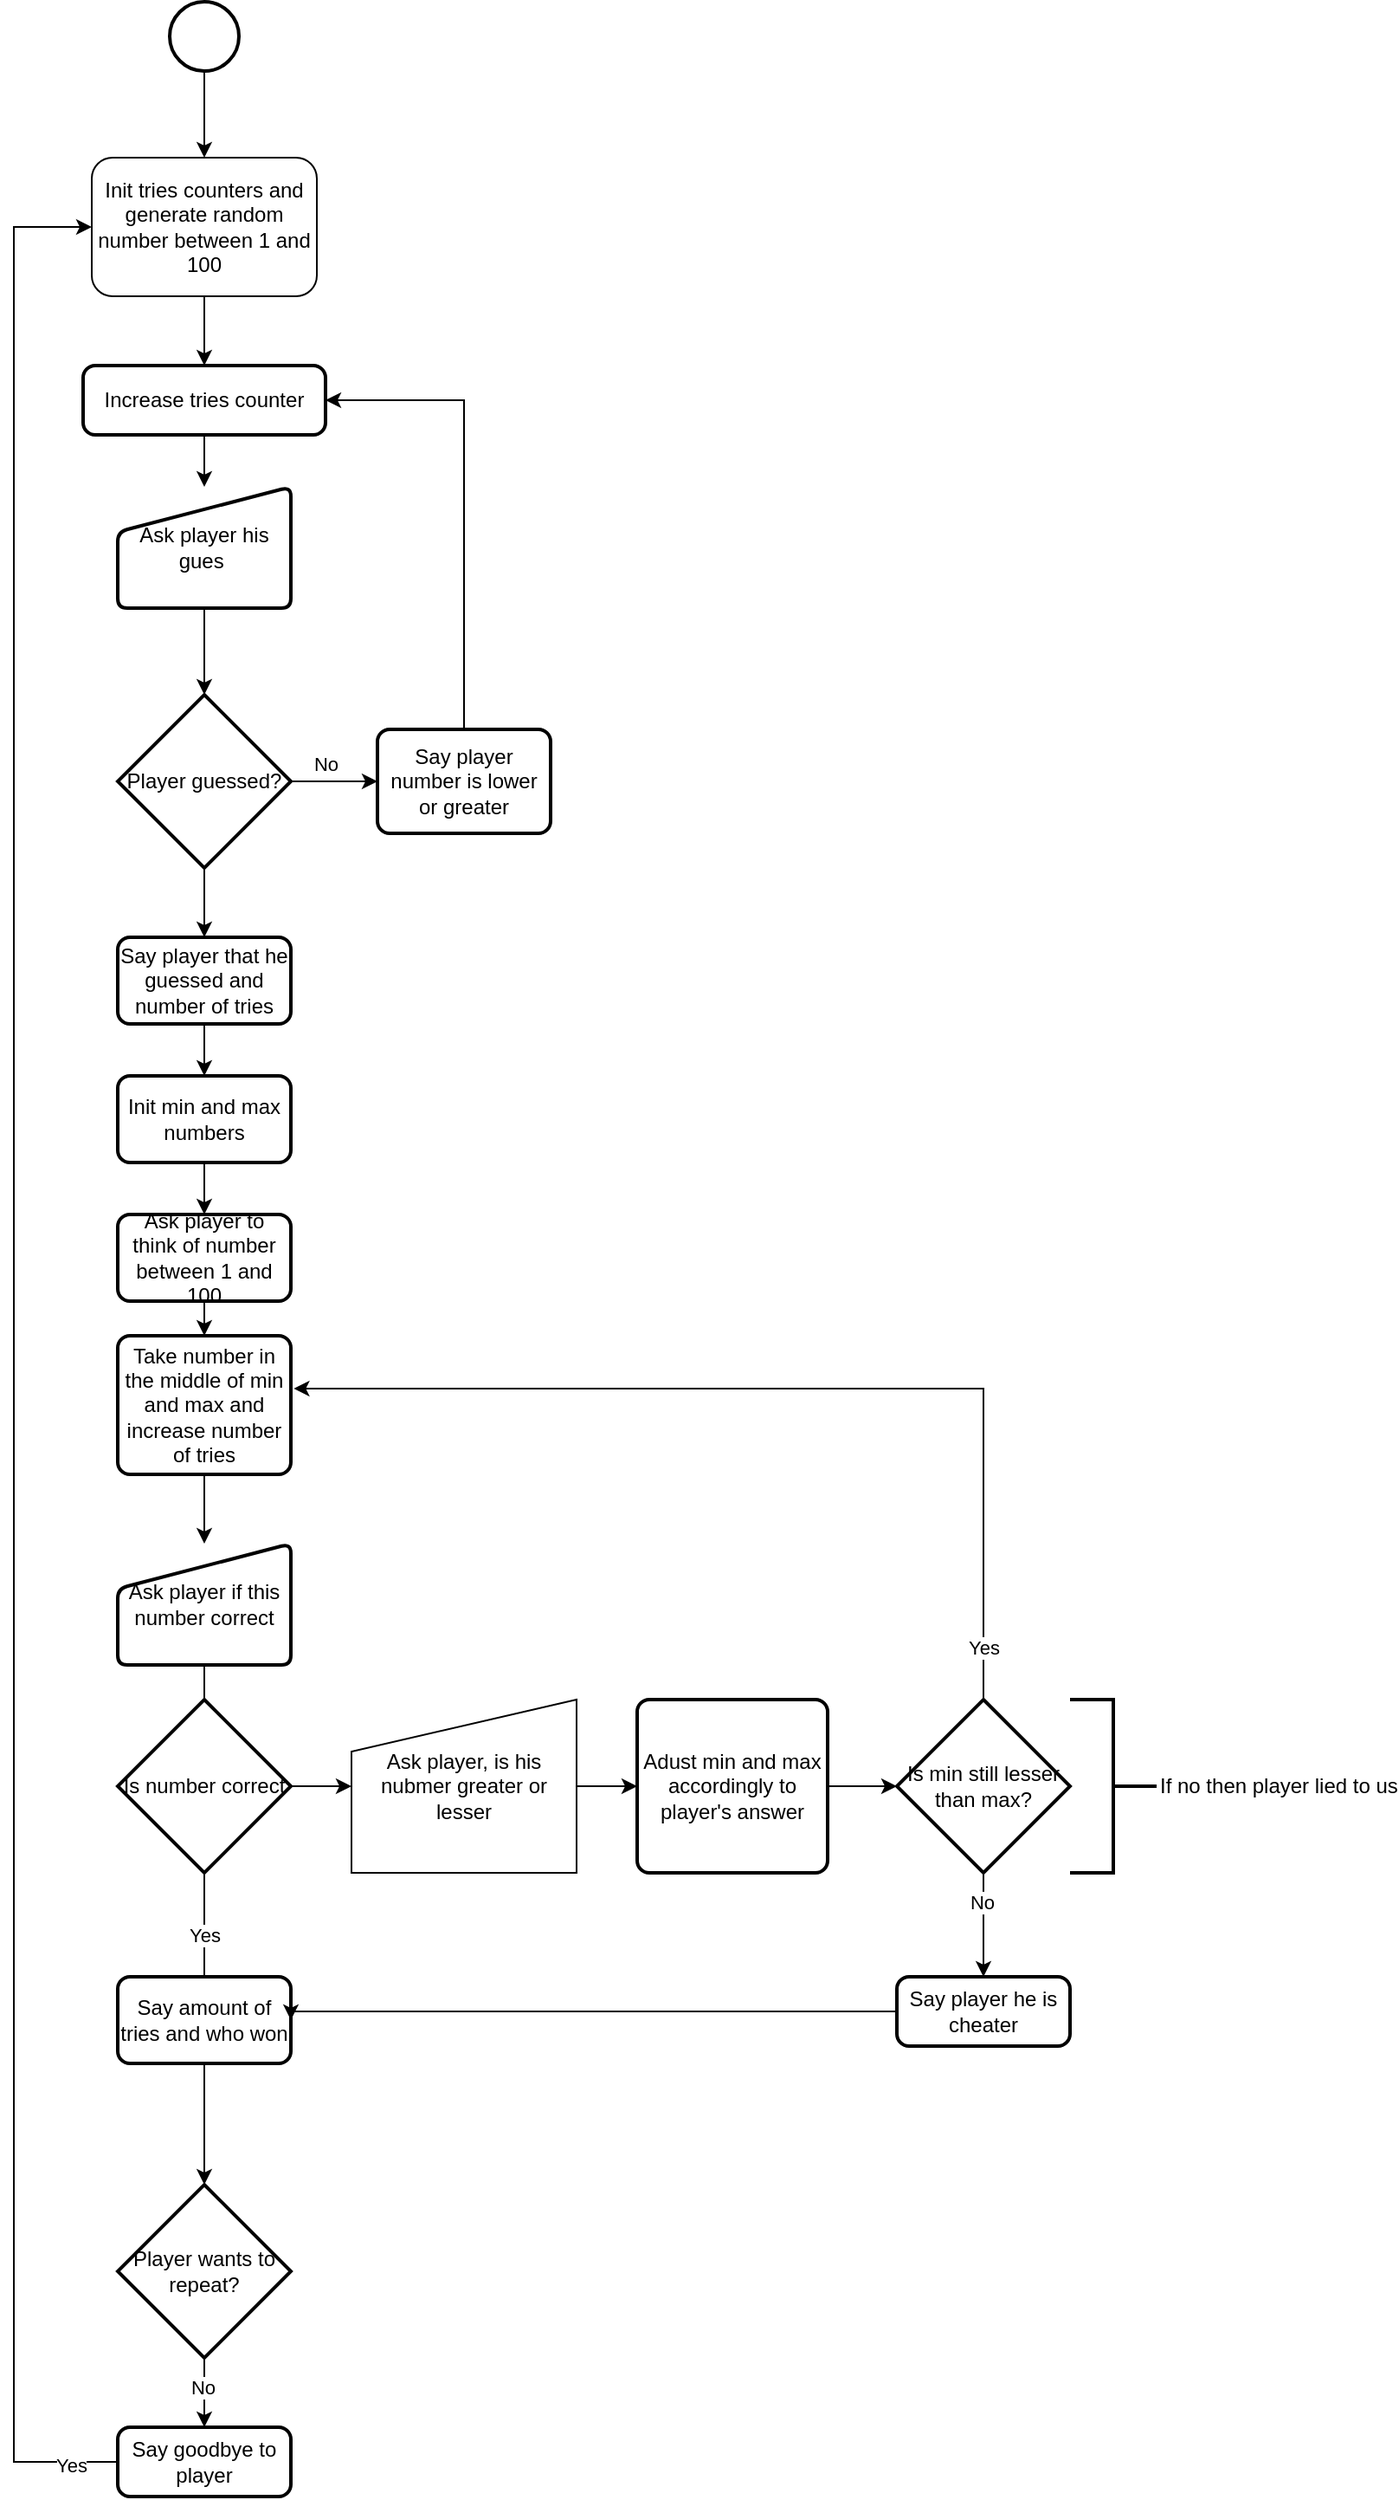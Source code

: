 <mxfile version="21.5.2" type="device">
  <diagram id="C5RBs43oDa-KdzZeNtuy" name="Page-1">
    <mxGraphModel dx="1434" dy="1900" grid="1" gridSize="10" guides="1" tooltips="1" connect="1" arrows="1" fold="1" page="1" pageScale="1" pageWidth="827" pageHeight="1169" math="0" shadow="0">
      <root>
        <mxCell id="WIyWlLk6GJQsqaUBKTNV-0" />
        <mxCell id="WIyWlLk6GJQsqaUBKTNV-1" parent="WIyWlLk6GJQsqaUBKTNV-0" />
        <mxCell id="WNNLf0Y4ya_njdrN2upR-7" style="edgeStyle=orthogonalEdgeStyle;rounded=0;orthogonalLoop=1;jettySize=auto;html=1;entryX=0.5;entryY=0;entryDx=0;entryDy=0;" edge="1" parent="WIyWlLk6GJQsqaUBKTNV-1" source="WIyWlLk6GJQsqaUBKTNV-3" target="WNNLf0Y4ya_njdrN2upR-6">
          <mxGeometry relative="1" as="geometry" />
        </mxCell>
        <mxCell id="WIyWlLk6GJQsqaUBKTNV-3" value="Init tries counters and generate random number between 1 and 100" style="rounded=1;whiteSpace=wrap;html=1;fontSize=12;glass=0;strokeWidth=1;shadow=0;" parent="WIyWlLk6GJQsqaUBKTNV-1" vertex="1">
          <mxGeometry x="155" y="40" width="130" height="80" as="geometry" />
        </mxCell>
        <mxCell id="WNNLf0Y4ya_njdrN2upR-1" value="Ask player his gues&amp;nbsp;" style="html=1;strokeWidth=2;shape=manualInput;whiteSpace=wrap;rounded=1;size=26;arcSize=11;" vertex="1" parent="WIyWlLk6GJQsqaUBKTNV-1">
          <mxGeometry x="170" y="230" width="100" height="70" as="geometry" />
        </mxCell>
        <mxCell id="WNNLf0Y4ya_njdrN2upR-3" style="edgeStyle=orthogonalEdgeStyle;rounded=0;orthogonalLoop=1;jettySize=auto;html=1;exitX=0.5;exitY=1;exitDx=0;exitDy=0;" edge="1" parent="WIyWlLk6GJQsqaUBKTNV-1" source="WNNLf0Y4ya_njdrN2upR-1" target="WNNLf0Y4ya_njdrN2upR-4">
          <mxGeometry relative="1" as="geometry">
            <mxPoint x="220" y="370" as="targetPoint" />
          </mxGeometry>
        </mxCell>
        <mxCell id="WNNLf0Y4ya_njdrN2upR-10" style="edgeStyle=orthogonalEdgeStyle;rounded=0;orthogonalLoop=1;jettySize=auto;html=1;" edge="1" parent="WIyWlLk6GJQsqaUBKTNV-1" source="WNNLf0Y4ya_njdrN2upR-4" target="WNNLf0Y4ya_njdrN2upR-9">
          <mxGeometry relative="1" as="geometry" />
        </mxCell>
        <mxCell id="WNNLf0Y4ya_njdrN2upR-13" value="No" style="edgeLabel;html=1;align=center;verticalAlign=middle;resizable=0;points=[];" vertex="1" connectable="0" parent="WNNLf0Y4ya_njdrN2upR-10">
          <mxGeometry x="0.005" y="3" relative="1" as="geometry">
            <mxPoint x="-5" y="-7" as="offset" />
          </mxGeometry>
        </mxCell>
        <mxCell id="WNNLf0Y4ya_njdrN2upR-15" style="edgeStyle=orthogonalEdgeStyle;rounded=0;orthogonalLoop=1;jettySize=auto;html=1;" edge="1" parent="WIyWlLk6GJQsqaUBKTNV-1" source="WNNLf0Y4ya_njdrN2upR-4" target="WNNLf0Y4ya_njdrN2upR-14">
          <mxGeometry relative="1" as="geometry" />
        </mxCell>
        <mxCell id="WNNLf0Y4ya_njdrN2upR-4" value="Player guessed?" style="strokeWidth=2;html=1;shape=mxgraph.flowchart.decision;whiteSpace=wrap;" vertex="1" parent="WIyWlLk6GJQsqaUBKTNV-1">
          <mxGeometry x="170" y="350" width="100" height="100" as="geometry" />
        </mxCell>
        <mxCell id="WNNLf0Y4ya_njdrN2upR-8" style="edgeStyle=orthogonalEdgeStyle;rounded=0;orthogonalLoop=1;jettySize=auto;html=1;" edge="1" parent="WIyWlLk6GJQsqaUBKTNV-1" source="WNNLf0Y4ya_njdrN2upR-6" target="WNNLf0Y4ya_njdrN2upR-1">
          <mxGeometry relative="1" as="geometry" />
        </mxCell>
        <mxCell id="WNNLf0Y4ya_njdrN2upR-6" value="Increase tries counter" style="rounded=1;whiteSpace=wrap;html=1;absoluteArcSize=1;arcSize=14;strokeWidth=2;" vertex="1" parent="WIyWlLk6GJQsqaUBKTNV-1">
          <mxGeometry x="150" y="160" width="140" height="40" as="geometry" />
        </mxCell>
        <mxCell id="WNNLf0Y4ya_njdrN2upR-12" style="edgeStyle=orthogonalEdgeStyle;rounded=0;orthogonalLoop=1;jettySize=auto;html=1;entryX=1;entryY=0.5;entryDx=0;entryDy=0;" edge="1" parent="WIyWlLk6GJQsqaUBKTNV-1" source="WNNLf0Y4ya_njdrN2upR-9" target="WNNLf0Y4ya_njdrN2upR-6">
          <mxGeometry relative="1" as="geometry">
            <Array as="points">
              <mxPoint x="370" y="180" />
            </Array>
          </mxGeometry>
        </mxCell>
        <mxCell id="WNNLf0Y4ya_njdrN2upR-9" value="Say player number is lower or greater" style="rounded=1;whiteSpace=wrap;html=1;absoluteArcSize=1;arcSize=14;strokeWidth=2;" vertex="1" parent="WIyWlLk6GJQsqaUBKTNV-1">
          <mxGeometry x="320" y="370" width="100" height="60" as="geometry" />
        </mxCell>
        <mxCell id="WNNLf0Y4ya_njdrN2upR-17" style="edgeStyle=orthogonalEdgeStyle;rounded=0;orthogonalLoop=1;jettySize=auto;html=1;entryX=0.5;entryY=0;entryDx=0;entryDy=0;entryPerimeter=0;" edge="1" parent="WIyWlLk6GJQsqaUBKTNV-1" source="WNNLf0Y4ya_njdrN2upR-33" target="WNNLf0Y4ya_njdrN2upR-16">
          <mxGeometry relative="1" as="geometry" />
        </mxCell>
        <mxCell id="WNNLf0Y4ya_njdrN2upR-36" value="Yes" style="edgeLabel;html=1;align=center;verticalAlign=middle;resizable=0;points=[];" vertex="1" connectable="0" parent="WNNLf0Y4ya_njdrN2upR-17">
          <mxGeometry x="0.576" y="-2" relative="1" as="geometry">
            <mxPoint x="2" y="-81" as="offset" />
          </mxGeometry>
        </mxCell>
        <mxCell id="WNNLf0Y4ya_njdrN2upR-14" value="Say player that he guessed and number of tries" style="rounded=1;whiteSpace=wrap;html=1;absoluteArcSize=1;arcSize=14;strokeWidth=2;" vertex="1" parent="WIyWlLk6GJQsqaUBKTNV-1">
          <mxGeometry x="170" y="490" width="100" height="50" as="geometry" />
        </mxCell>
        <mxCell id="WNNLf0Y4ya_njdrN2upR-22" style="edgeStyle=orthogonalEdgeStyle;rounded=0;orthogonalLoop=1;jettySize=auto;html=1;entryX=0.5;entryY=0;entryDx=0;entryDy=0;" edge="1" parent="WIyWlLk6GJQsqaUBKTNV-1" source="WNNLf0Y4ya_njdrN2upR-16" target="WNNLf0Y4ya_njdrN2upR-21">
          <mxGeometry relative="1" as="geometry" />
        </mxCell>
        <mxCell id="WNNLf0Y4ya_njdrN2upR-23" value="No" style="edgeLabel;html=1;align=center;verticalAlign=middle;resizable=0;points=[];" vertex="1" connectable="0" parent="WNNLf0Y4ya_njdrN2upR-22">
          <mxGeometry x="-0.167" y="-1" relative="1" as="geometry">
            <mxPoint as="offset" />
          </mxGeometry>
        </mxCell>
        <mxCell id="WNNLf0Y4ya_njdrN2upR-24" style="edgeStyle=orthogonalEdgeStyle;rounded=0;orthogonalLoop=1;jettySize=auto;html=1;entryX=0;entryY=0.5;entryDx=0;entryDy=0;" edge="1" parent="WIyWlLk6GJQsqaUBKTNV-1" target="WIyWlLk6GJQsqaUBKTNV-3">
          <mxGeometry relative="1" as="geometry">
            <mxPoint x="175.004" y="1380.0" as="sourcePoint" />
            <mxPoint x="148" y="80" as="targetPoint" />
            <Array as="points">
              <mxPoint x="175" y="1370" />
              <mxPoint x="110" y="1370" />
              <mxPoint x="110" y="80" />
            </Array>
          </mxGeometry>
        </mxCell>
        <mxCell id="WNNLf0Y4ya_njdrN2upR-25" value="Yes" style="edgeLabel;html=1;align=center;verticalAlign=middle;resizable=0;points=[];" vertex="1" connectable="0" parent="WNNLf0Y4ya_njdrN2upR-24">
          <mxGeometry x="-0.94" y="2" relative="1" as="geometry">
            <mxPoint as="offset" />
          </mxGeometry>
        </mxCell>
        <mxCell id="WNNLf0Y4ya_njdrN2upR-16" value="Player wants to repeat?" style="strokeWidth=2;html=1;shape=mxgraph.flowchart.decision;whiteSpace=wrap;" vertex="1" parent="WIyWlLk6GJQsqaUBKTNV-1">
          <mxGeometry x="170" y="1210" width="100" height="100" as="geometry" />
        </mxCell>
        <mxCell id="WNNLf0Y4ya_njdrN2upR-20" style="edgeStyle=orthogonalEdgeStyle;rounded=0;orthogonalLoop=1;jettySize=auto;html=1;entryX=0.5;entryY=0;entryDx=0;entryDy=0;" edge="1" parent="WIyWlLk6GJQsqaUBKTNV-1" source="WNNLf0Y4ya_njdrN2upR-19" target="WIyWlLk6GJQsqaUBKTNV-3">
          <mxGeometry relative="1" as="geometry" />
        </mxCell>
        <mxCell id="WNNLf0Y4ya_njdrN2upR-19" value="" style="strokeWidth=2;html=1;shape=mxgraph.flowchart.start_2;whiteSpace=wrap;" vertex="1" parent="WIyWlLk6GJQsqaUBKTNV-1">
          <mxGeometry x="200" y="-50" width="40" height="40" as="geometry" />
        </mxCell>
        <mxCell id="WNNLf0Y4ya_njdrN2upR-21" value="Say goodbye to player" style="rounded=1;whiteSpace=wrap;html=1;absoluteArcSize=1;arcSize=14;strokeWidth=2;" vertex="1" parent="WIyWlLk6GJQsqaUBKTNV-1">
          <mxGeometry x="170" y="1350" width="100" height="40" as="geometry" />
        </mxCell>
        <mxCell id="WNNLf0Y4ya_njdrN2upR-28" value="" style="edgeStyle=orthogonalEdgeStyle;rounded=0;orthogonalLoop=1;jettySize=auto;html=1;entryX=0.5;entryY=0;entryDx=0;entryDy=0;entryPerimeter=0;" edge="1" parent="WIyWlLk6GJQsqaUBKTNV-1" source="WNNLf0Y4ya_njdrN2upR-29" target="WNNLf0Y4ya_njdrN2upR-27">
          <mxGeometry relative="1" as="geometry">
            <mxPoint x="220" y="540" as="sourcePoint" />
            <mxPoint x="220" y="760" as="targetPoint" />
          </mxGeometry>
        </mxCell>
        <mxCell id="WNNLf0Y4ya_njdrN2upR-27" value="Ask player to think of number between 1 and 100" style="rounded=1;whiteSpace=wrap;html=1;absoluteArcSize=1;arcSize=14;strokeWidth=2;" vertex="1" parent="WIyWlLk6GJQsqaUBKTNV-1">
          <mxGeometry x="170" y="650" width="100" height="50" as="geometry" />
        </mxCell>
        <mxCell id="WNNLf0Y4ya_njdrN2upR-30" value="" style="edgeStyle=orthogonalEdgeStyle;rounded=0;orthogonalLoop=1;jettySize=auto;html=1;entryX=0.5;entryY=0;entryDx=0;entryDy=0;entryPerimeter=0;" edge="1" parent="WIyWlLk6GJQsqaUBKTNV-1" source="WNNLf0Y4ya_njdrN2upR-14" target="WNNLf0Y4ya_njdrN2upR-29">
          <mxGeometry relative="1" as="geometry">
            <mxPoint x="220" y="540" as="sourcePoint" />
            <mxPoint x="220" y="630" as="targetPoint" />
          </mxGeometry>
        </mxCell>
        <mxCell id="WNNLf0Y4ya_njdrN2upR-29" value="Init min and max numbers" style="rounded=1;whiteSpace=wrap;html=1;absoluteArcSize=1;arcSize=14;strokeWidth=2;" vertex="1" parent="WIyWlLk6GJQsqaUBKTNV-1">
          <mxGeometry x="170" y="570" width="100" height="50" as="geometry" />
        </mxCell>
        <mxCell id="WNNLf0Y4ya_njdrN2upR-32" value="" style="edgeStyle=orthogonalEdgeStyle;rounded=0;orthogonalLoop=1;jettySize=auto;html=1;entryX=0.5;entryY=0;entryDx=0;entryDy=0;entryPerimeter=0;" edge="1" parent="WIyWlLk6GJQsqaUBKTNV-1" source="WNNLf0Y4ya_njdrN2upR-27" target="WNNLf0Y4ya_njdrN2upR-31">
          <mxGeometry relative="1" as="geometry">
            <mxPoint x="220" y="700" as="sourcePoint" />
            <mxPoint x="220" y="820" as="targetPoint" />
          </mxGeometry>
        </mxCell>
        <mxCell id="WNNLf0Y4ya_njdrN2upR-31" value="Take number in the middle of min and max and increase number of tries" style="rounded=1;whiteSpace=wrap;html=1;absoluteArcSize=1;arcSize=14;strokeWidth=2;" vertex="1" parent="WIyWlLk6GJQsqaUBKTNV-1">
          <mxGeometry x="170" y="720" width="100" height="80" as="geometry" />
        </mxCell>
        <mxCell id="WNNLf0Y4ya_njdrN2upR-34" value="" style="edgeStyle=orthogonalEdgeStyle;rounded=0;orthogonalLoop=1;jettySize=auto;html=1;entryX=0.5;entryY=0;entryDx=0;entryDy=0;entryPerimeter=0;" edge="1" parent="WIyWlLk6GJQsqaUBKTNV-1" source="WNNLf0Y4ya_njdrN2upR-31" target="WNNLf0Y4ya_njdrN2upR-33">
          <mxGeometry relative="1" as="geometry">
            <mxPoint x="220" y="780" as="sourcePoint" />
            <mxPoint x="220" y="940" as="targetPoint" />
          </mxGeometry>
        </mxCell>
        <mxCell id="WNNLf0Y4ya_njdrN2upR-33" value="Ask player if this number correct" style="html=1;strokeWidth=2;shape=manualInput;whiteSpace=wrap;rounded=1;size=26;arcSize=11;" vertex="1" parent="WIyWlLk6GJQsqaUBKTNV-1">
          <mxGeometry x="170" y="840" width="100" height="70" as="geometry" />
        </mxCell>
        <mxCell id="WNNLf0Y4ya_njdrN2upR-41" style="edgeStyle=orthogonalEdgeStyle;rounded=0;orthogonalLoop=1;jettySize=auto;html=1;" edge="1" parent="WIyWlLk6GJQsqaUBKTNV-1" source="WNNLf0Y4ya_njdrN2upR-35" target="WNNLf0Y4ya_njdrN2upR-40">
          <mxGeometry relative="1" as="geometry" />
        </mxCell>
        <mxCell id="WNNLf0Y4ya_njdrN2upR-35" value="Is number correct" style="strokeWidth=2;html=1;shape=mxgraph.flowchart.decision;whiteSpace=wrap;" vertex="1" parent="WIyWlLk6GJQsqaUBKTNV-1">
          <mxGeometry x="170" y="930" width="100" height="100" as="geometry" />
        </mxCell>
        <mxCell id="WNNLf0Y4ya_njdrN2upR-37" value="Say amount of tries and who won" style="rounded=1;whiteSpace=wrap;html=1;absoluteArcSize=1;arcSize=14;strokeWidth=2;" vertex="1" parent="WIyWlLk6GJQsqaUBKTNV-1">
          <mxGeometry x="170" y="1090" width="100" height="50" as="geometry" />
        </mxCell>
        <mxCell id="WNNLf0Y4ya_njdrN2upR-44" style="edgeStyle=orthogonalEdgeStyle;rounded=0;orthogonalLoop=1;jettySize=auto;html=1;entryX=0;entryY=0.5;entryDx=0;entryDy=0;" edge="1" parent="WIyWlLk6GJQsqaUBKTNV-1" source="WNNLf0Y4ya_njdrN2upR-40" target="WNNLf0Y4ya_njdrN2upR-43">
          <mxGeometry relative="1" as="geometry" />
        </mxCell>
        <mxCell id="WNNLf0Y4ya_njdrN2upR-40" value="Ask player, is his nubmer greater or lesser" style="shape=manualInput;whiteSpace=wrap;html=1;" vertex="1" parent="WIyWlLk6GJQsqaUBKTNV-1">
          <mxGeometry x="305" y="930" width="130" height="100" as="geometry" />
        </mxCell>
        <mxCell id="WNNLf0Y4ya_njdrN2upR-46" style="edgeStyle=orthogonalEdgeStyle;rounded=0;orthogonalLoop=1;jettySize=auto;html=1;entryX=1.017;entryY=0.381;entryDx=0;entryDy=0;entryPerimeter=0;" edge="1" parent="WIyWlLk6GJQsqaUBKTNV-1" source="WNNLf0Y4ya_njdrN2upR-42" target="WNNLf0Y4ya_njdrN2upR-31">
          <mxGeometry relative="1" as="geometry">
            <mxPoint x="670.0" y="730" as="targetPoint" />
            <Array as="points">
              <mxPoint x="670" y="751" />
            </Array>
          </mxGeometry>
        </mxCell>
        <mxCell id="WNNLf0Y4ya_njdrN2upR-47" value="Yes" style="edgeLabel;html=1;align=center;verticalAlign=middle;resizable=0;points=[];" vertex="1" connectable="0" parent="WNNLf0Y4ya_njdrN2upR-46">
          <mxGeometry x="-0.827" y="-3" relative="1" as="geometry">
            <mxPoint x="-3" y="20" as="offset" />
          </mxGeometry>
        </mxCell>
        <mxCell id="WNNLf0Y4ya_njdrN2upR-50" style="edgeStyle=orthogonalEdgeStyle;rounded=0;orthogonalLoop=1;jettySize=auto;html=1;entryX=0.5;entryY=0;entryDx=0;entryDy=0;" edge="1" parent="WIyWlLk6GJQsqaUBKTNV-1" source="WNNLf0Y4ya_njdrN2upR-42" target="WNNLf0Y4ya_njdrN2upR-49">
          <mxGeometry relative="1" as="geometry" />
        </mxCell>
        <mxCell id="WNNLf0Y4ya_njdrN2upR-52" value="No" style="edgeLabel;html=1;align=center;verticalAlign=middle;resizable=0;points=[];" vertex="1" connectable="0" parent="WNNLf0Y4ya_njdrN2upR-50">
          <mxGeometry x="-0.433" y="-1" relative="1" as="geometry">
            <mxPoint as="offset" />
          </mxGeometry>
        </mxCell>
        <mxCell id="WNNLf0Y4ya_njdrN2upR-42" value="Is min still lesser than max?" style="strokeWidth=2;html=1;shape=mxgraph.flowchart.decision;whiteSpace=wrap;" vertex="1" parent="WIyWlLk6GJQsqaUBKTNV-1">
          <mxGeometry x="620" y="930" width="100" height="100" as="geometry" />
        </mxCell>
        <mxCell id="WNNLf0Y4ya_njdrN2upR-45" style="edgeStyle=orthogonalEdgeStyle;rounded=0;orthogonalLoop=1;jettySize=auto;html=1;entryX=0;entryY=0.5;entryDx=0;entryDy=0;entryPerimeter=0;" edge="1" parent="WIyWlLk6GJQsqaUBKTNV-1" source="WNNLf0Y4ya_njdrN2upR-43" target="WNNLf0Y4ya_njdrN2upR-42">
          <mxGeometry relative="1" as="geometry" />
        </mxCell>
        <mxCell id="WNNLf0Y4ya_njdrN2upR-43" value="Adust min and max accordingly to player&#39;s answer" style="rounded=1;whiteSpace=wrap;html=1;absoluteArcSize=1;arcSize=14;strokeWidth=2;" vertex="1" parent="WIyWlLk6GJQsqaUBKTNV-1">
          <mxGeometry x="470" y="930" width="110" height="100" as="geometry" />
        </mxCell>
        <mxCell id="WNNLf0Y4ya_njdrN2upR-51" style="edgeStyle=orthogonalEdgeStyle;rounded=0;orthogonalLoop=1;jettySize=auto;html=1;entryX=1;entryY=0.5;entryDx=0;entryDy=0;" edge="1" parent="WIyWlLk6GJQsqaUBKTNV-1" source="WNNLf0Y4ya_njdrN2upR-49" target="WNNLf0Y4ya_njdrN2upR-37">
          <mxGeometry relative="1" as="geometry">
            <Array as="points">
              <mxPoint x="270" y="1110" />
            </Array>
          </mxGeometry>
        </mxCell>
        <mxCell id="WNNLf0Y4ya_njdrN2upR-49" value="Say player he is cheater" style="rounded=1;whiteSpace=wrap;html=1;absoluteArcSize=1;arcSize=14;strokeWidth=2;" vertex="1" parent="WIyWlLk6GJQsqaUBKTNV-1">
          <mxGeometry x="620" y="1090" width="100" height="40" as="geometry" />
        </mxCell>
        <mxCell id="WNNLf0Y4ya_njdrN2upR-53" value="If no then player lied to us" style="strokeWidth=2;html=1;shape=mxgraph.flowchart.annotation_2;align=left;labelPosition=right;pointerEvents=1;direction=west;" vertex="1" parent="WIyWlLk6GJQsqaUBKTNV-1">
          <mxGeometry x="720" y="930" width="50" height="100" as="geometry" />
        </mxCell>
      </root>
    </mxGraphModel>
  </diagram>
</mxfile>
